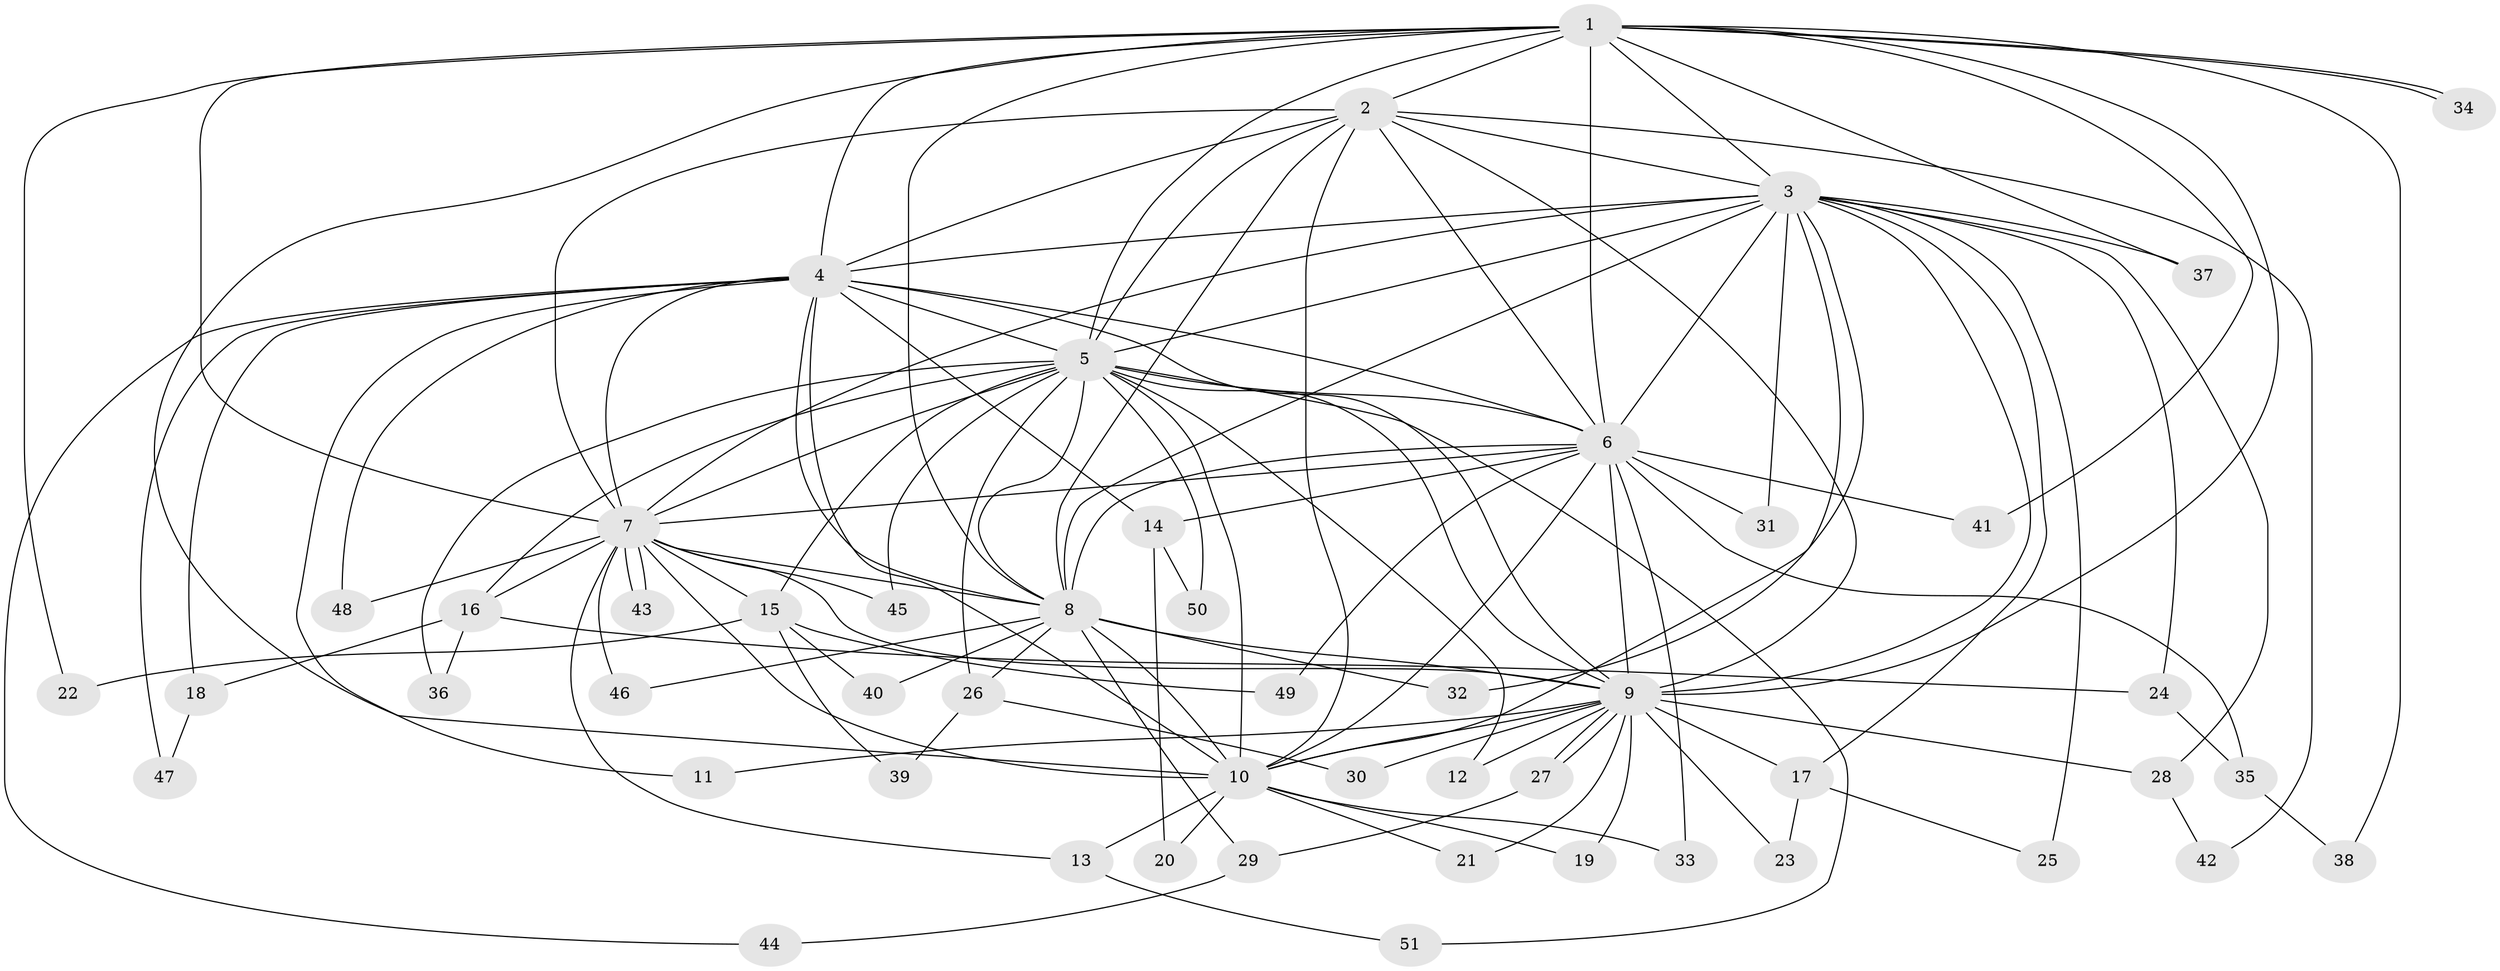 // coarse degree distribution, {11: 0.02857142857142857, 13: 0.05714285714285714, 1: 0.11428571428571428, 2: 0.6571428571428571, 5: 0.02857142857142857, 3: 0.05714285714285714, 4: 0.02857142857142857, 18: 0.02857142857142857}
// Generated by graph-tools (version 1.1) at 2025/48/03/04/25 21:48:35]
// undirected, 51 vertices, 127 edges
graph export_dot {
graph [start="1"]
  node [color=gray90,style=filled];
  1;
  2;
  3;
  4;
  5;
  6;
  7;
  8;
  9;
  10;
  11;
  12;
  13;
  14;
  15;
  16;
  17;
  18;
  19;
  20;
  21;
  22;
  23;
  24;
  25;
  26;
  27;
  28;
  29;
  30;
  31;
  32;
  33;
  34;
  35;
  36;
  37;
  38;
  39;
  40;
  41;
  42;
  43;
  44;
  45;
  46;
  47;
  48;
  49;
  50;
  51;
  1 -- 2;
  1 -- 3;
  1 -- 4;
  1 -- 5;
  1 -- 6;
  1 -- 7;
  1 -- 8;
  1 -- 9;
  1 -- 10;
  1 -- 22;
  1 -- 34;
  1 -- 34;
  1 -- 37;
  1 -- 38;
  1 -- 41;
  2 -- 3;
  2 -- 4;
  2 -- 5;
  2 -- 6;
  2 -- 7;
  2 -- 8;
  2 -- 9;
  2 -- 10;
  2 -- 42;
  3 -- 4;
  3 -- 5;
  3 -- 6;
  3 -- 7;
  3 -- 8;
  3 -- 9;
  3 -- 10;
  3 -- 17;
  3 -- 24;
  3 -- 25;
  3 -- 28;
  3 -- 31;
  3 -- 32;
  3 -- 37;
  4 -- 5;
  4 -- 6;
  4 -- 7;
  4 -- 8;
  4 -- 9;
  4 -- 10;
  4 -- 11;
  4 -- 14;
  4 -- 18;
  4 -- 44;
  4 -- 47;
  4 -- 48;
  5 -- 6;
  5 -- 7;
  5 -- 8;
  5 -- 9;
  5 -- 10;
  5 -- 12;
  5 -- 15;
  5 -- 16;
  5 -- 26;
  5 -- 36;
  5 -- 45;
  5 -- 50;
  5 -- 51;
  6 -- 7;
  6 -- 8;
  6 -- 9;
  6 -- 10;
  6 -- 14;
  6 -- 31;
  6 -- 33;
  6 -- 35;
  6 -- 41;
  6 -- 49;
  7 -- 8;
  7 -- 9;
  7 -- 10;
  7 -- 13;
  7 -- 15;
  7 -- 16;
  7 -- 43;
  7 -- 43;
  7 -- 45;
  7 -- 46;
  7 -- 48;
  8 -- 9;
  8 -- 10;
  8 -- 26;
  8 -- 29;
  8 -- 32;
  8 -- 40;
  8 -- 46;
  9 -- 10;
  9 -- 11;
  9 -- 12;
  9 -- 17;
  9 -- 19;
  9 -- 21;
  9 -- 23;
  9 -- 27;
  9 -- 27;
  9 -- 28;
  9 -- 30;
  10 -- 13;
  10 -- 19;
  10 -- 20;
  10 -- 21;
  10 -- 33;
  13 -- 51;
  14 -- 20;
  14 -- 50;
  15 -- 22;
  15 -- 39;
  15 -- 40;
  15 -- 49;
  16 -- 18;
  16 -- 24;
  16 -- 36;
  17 -- 23;
  17 -- 25;
  18 -- 47;
  24 -- 35;
  26 -- 30;
  26 -- 39;
  27 -- 29;
  28 -- 42;
  29 -- 44;
  35 -- 38;
}
